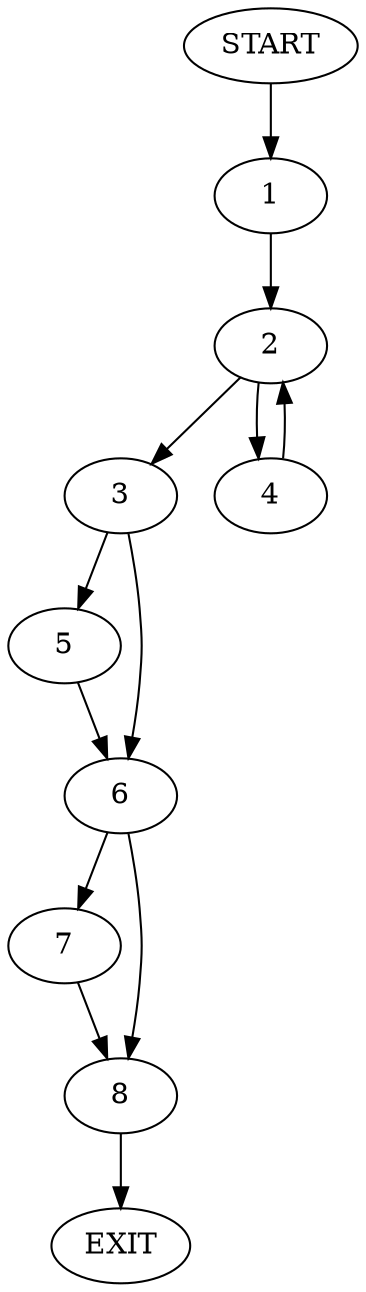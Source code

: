 digraph {
0 [label="START"]
9 [label="EXIT"]
0 -> 1
1 -> 2
2 -> 3
2 -> 4
4 -> 2
3 -> 5
3 -> 6
5 -> 6
6 -> 7
6 -> 8
7 -> 8
8 -> 9
}

